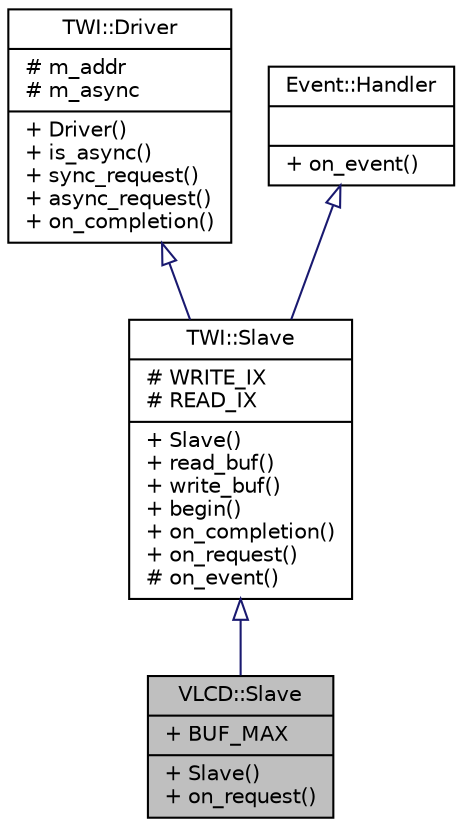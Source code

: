 digraph "VLCD::Slave"
{
  edge [fontname="Helvetica",fontsize="10",labelfontname="Helvetica",labelfontsize="10"];
  node [fontname="Helvetica",fontsize="10",shape=record];
  Node1 [label="{VLCD::Slave\n|+ BUF_MAX\l|+ Slave()\l+ on_request()\l}",height=0.2,width=0.4,color="black", fillcolor="grey75", style="filled", fontcolor="black"];
  Node2 -> Node1 [dir="back",color="midnightblue",fontsize="10",style="solid",arrowtail="onormal",fontname="Helvetica"];
  Node2 [label="{TWI::Slave\n|# WRITE_IX\l# READ_IX\l|+ Slave()\l+ read_buf()\l+ write_buf()\l+ begin()\l+ on_completion()\l+ on_request()\l# on_event()\l}",height=0.2,width=0.4,color="black", fillcolor="white", style="filled",URL="$d1/d58/classTWI_1_1Slave.html"];
  Node3 -> Node2 [dir="back",color="midnightblue",fontsize="10",style="solid",arrowtail="onormal",fontname="Helvetica"];
  Node3 [label="{TWI::Driver\n|# m_addr\l# m_async\l|+ Driver()\l+ is_async()\l+ sync_request()\l+ async_request()\l+ on_completion()\l}",height=0.2,width=0.4,color="black", fillcolor="white", style="filled",URL="$dc/d02/classTWI_1_1Driver.html"];
  Node4 -> Node2 [dir="back",color="midnightblue",fontsize="10",style="solid",arrowtail="onormal",fontname="Helvetica"];
  Node4 [label="{Event::Handler\n||+ on_event()\l}",height=0.2,width=0.4,color="black", fillcolor="white", style="filled",URL="$d3/d51/classEvent_1_1Handler.html"];
}
